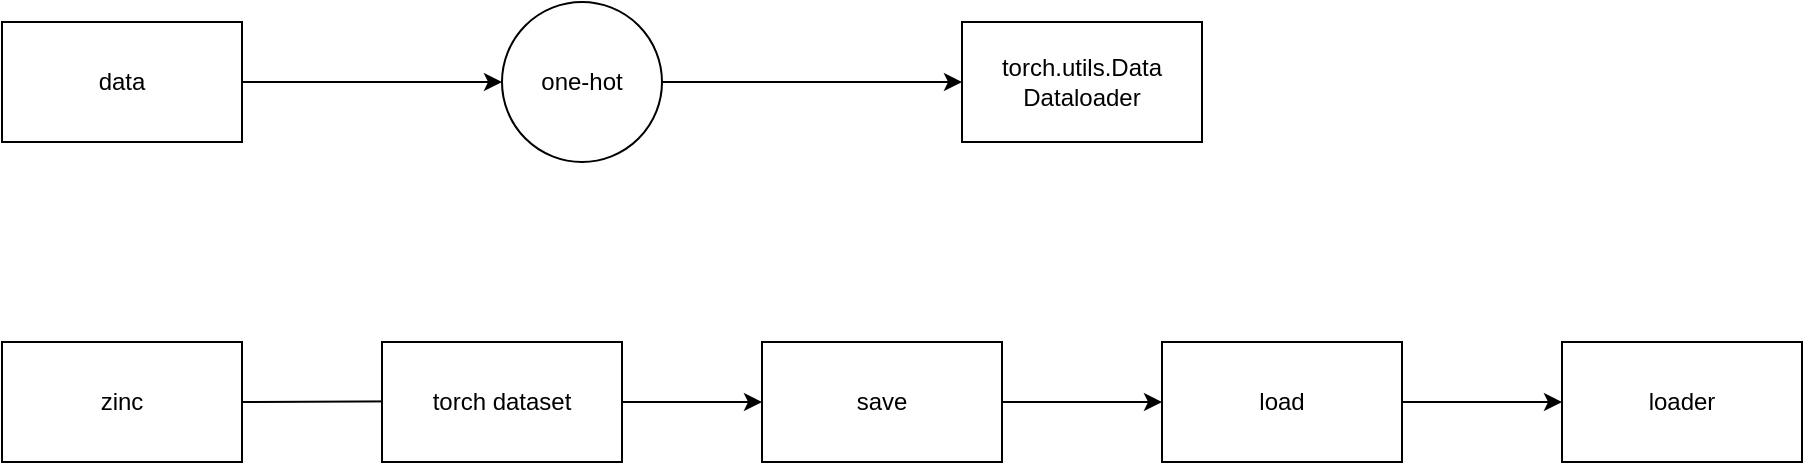 <mxfile>
    <diagram id="gTPItKsnS4PwW2U1IcoF" name="Page-1">
        <mxGraphModel dx="1075" dy="396" grid="1" gridSize="10" guides="1" tooltips="1" connect="1" arrows="1" fold="1" page="1" pageScale="1" pageWidth="827" pageHeight="1169" math="0" shadow="0">
            <root>
                <mxCell id="0"/>
                <mxCell id="1" parent="0"/>
                <mxCell id="2" value="data" style="rounded=0;whiteSpace=wrap;html=1;" parent="1" vertex="1">
                    <mxGeometry x="70" y="90" width="120" height="60" as="geometry"/>
                </mxCell>
                <mxCell id="3" value="one-hot" style="ellipse;whiteSpace=wrap;html=1;aspect=fixed;" parent="1" vertex="1">
                    <mxGeometry x="320" y="80" width="80" height="80" as="geometry"/>
                </mxCell>
                <mxCell id="4" value="torch.utils.Data Dataloader" style="rounded=0;whiteSpace=wrap;html=1;" parent="1" vertex="1">
                    <mxGeometry x="550" y="90" width="120" height="60" as="geometry"/>
                </mxCell>
                <mxCell id="5" value="" style="endArrow=classic;html=1;exitX=1;exitY=0.5;exitDx=0;exitDy=0;entryX=0;entryY=0.5;entryDx=0;entryDy=0;" parent="1" source="2" target="3" edge="1">
                    <mxGeometry width="50" height="50" relative="1" as="geometry">
                        <mxPoint x="330" y="230" as="sourcePoint"/>
                        <mxPoint x="380" y="180" as="targetPoint"/>
                    </mxGeometry>
                </mxCell>
                <mxCell id="6" value="" style="endArrow=classic;html=1;exitX=1;exitY=0.5;exitDx=0;exitDy=0;entryX=0;entryY=0.5;entryDx=0;entryDy=0;" parent="1" source="3" target="4" edge="1">
                    <mxGeometry width="50" height="50" relative="1" as="geometry">
                        <mxPoint x="460" y="200" as="sourcePoint"/>
                        <mxPoint x="510" y="150" as="targetPoint"/>
                    </mxGeometry>
                </mxCell>
                <mxCell id="7" value="zinc" style="rounded=0;whiteSpace=wrap;html=1;" vertex="1" parent="1">
                    <mxGeometry x="70" y="250" width="120" height="60" as="geometry"/>
                </mxCell>
                <mxCell id="8" value="" style="endArrow=classic;html=1;entryX=0;entryY=0.5;entryDx=0;entryDy=0;exitX=1;exitY=0.5;exitDx=0;exitDy=0;" edge="1" parent="1" source="7">
                    <mxGeometry width="50" height="50" relative="1" as="geometry">
                        <mxPoint x="220" y="280" as="sourcePoint"/>
                        <mxPoint x="310" y="279.5" as="targetPoint"/>
                    </mxGeometry>
                </mxCell>
                <mxCell id="9" value="torch dataset" style="rounded=0;whiteSpace=wrap;html=1;" vertex="1" parent="1">
                    <mxGeometry x="260" y="250" width="120" height="60" as="geometry"/>
                </mxCell>
                <mxCell id="13" value="" style="edgeStyle=none;html=1;" edge="1" parent="1" source="10" target="12">
                    <mxGeometry relative="1" as="geometry"/>
                </mxCell>
                <mxCell id="10" value="save" style="rounded=0;whiteSpace=wrap;html=1;" vertex="1" parent="1">
                    <mxGeometry x="450" y="250" width="120" height="60" as="geometry"/>
                </mxCell>
                <mxCell id="11" value="" style="endArrow=classic;html=1;exitX=1;exitY=0.5;exitDx=0;exitDy=0;entryX=0;entryY=0.5;entryDx=0;entryDy=0;" edge="1" parent="1" source="9" target="10">
                    <mxGeometry width="50" height="50" relative="1" as="geometry">
                        <mxPoint x="410" y="130" as="sourcePoint"/>
                        <mxPoint x="560" y="130" as="targetPoint"/>
                    </mxGeometry>
                </mxCell>
                <mxCell id="15" value="" style="edgeStyle=none;html=1;" edge="1" parent="1" source="12" target="14">
                    <mxGeometry relative="1" as="geometry"/>
                </mxCell>
                <mxCell id="12" value="load" style="rounded=0;whiteSpace=wrap;html=1;" vertex="1" parent="1">
                    <mxGeometry x="650" y="250" width="120" height="60" as="geometry"/>
                </mxCell>
                <mxCell id="14" value="loader" style="rounded=0;whiteSpace=wrap;html=1;" vertex="1" parent="1">
                    <mxGeometry x="850" y="250" width="120" height="60" as="geometry"/>
                </mxCell>
            </root>
        </mxGraphModel>
    </diagram>
</mxfile>